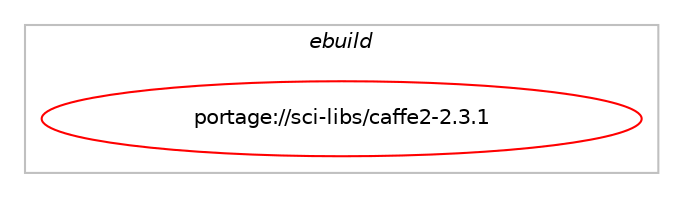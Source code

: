 digraph prolog {

# *************
# Graph options
# *************

newrank=true;
concentrate=true;
compound=true;
graph [rankdir=LR,fontname=Helvetica,fontsize=10,ranksep=1.5];#, ranksep=2.5, nodesep=0.2];
edge  [arrowhead=vee];
node  [fontname=Helvetica,fontsize=10];

# **********
# The ebuild
# **********

subgraph cluster_leftcol {
color=gray;
label=<<i>ebuild</i>>;
id [label="portage://sci-libs/caffe2-2.3.1", color=red, width=4, href="../sci-libs/caffe2-2.3.1.svg"];
}

# ****************
# The dependencies
# ****************

subgraph cluster_midcol {
color=gray;
label=<<i>dependencies</i>>;
subgraph cluster_compile {
fillcolor="#eeeeee";
style=filled;
label=<<i>compile</i>>;
# *** BEGIN UNKNOWN DEPENDENCY TYPE (TODO) ***
# id -> equal(use_conditional_group(positive,cuda,portage://sci-libs/caffe2-2.3.1,[package_dependency(portage://sci-libs/caffe2-2.3.1,install,no,dev-libs,cudnn,none,[,,],[],[]),package_dependency(portage://sci-libs/caffe2-2.3.1,install,no,dev-libs,cudnn-frontend,greaterequal,[1.0.3,,,1.0.3],[slot(0),subslot(8)],[]),package_dependency(portage://sci-libs/caffe2-2.3.1,install,no,dev-util,nvidia-cuda-toolkit,smaller,[12.4.0,,,12.4.0],any_same_slot,[use(enable(profiler),none)])]))
# *** END UNKNOWN DEPENDENCY TYPE (TODO) ***

# *** BEGIN UNKNOWN DEPENDENCY TYPE (TODO) ***
# id -> equal(use_conditional_group(positive,cuda,portage://sci-libs/caffe2-2.3.1,[package_dependency(portage://sci-libs/caffe2-2.3.1,install,no,dev-libs,cutlass,greaterequal,[3.4.1,,,3.4.1],[],[])]))
# *** END UNKNOWN DEPENDENCY TYPE (TODO) ***

# *** BEGIN UNKNOWN DEPENDENCY TYPE (TODO) ***
# id -> equal(use_conditional_group(positive,distributed,portage://sci-libs/caffe2-2.3.1,[package_dependency(portage://sci-libs/caffe2-2.3.1,install,no,sci-libs,tensorpipe,none,[,,],[],[use(optenable(cuda),none)])]))
# *** END UNKNOWN DEPENDENCY TYPE (TODO) ***

# *** BEGIN UNKNOWN DEPENDENCY TYPE (TODO) ***
# id -> equal(use_conditional_group(positive,fbgemm,portage://sci-libs/caffe2-2.3.1,[package_dependency(portage://sci-libs/caffe2-2.3.1,install,no,dev-libs,FBGEMM,greaterequal,[2023.12.01,,,2023.12.01],[],[])]))
# *** END UNKNOWN DEPENDENCY TYPE (TODO) ***

# *** BEGIN UNKNOWN DEPENDENCY TYPE (TODO) ***
# id -> equal(use_conditional_group(positive,ffmpeg,portage://sci-libs/caffe2-2.3.1,[package_dependency(portage://sci-libs/caffe2-2.3.1,install,no,media-video,ffmpeg,none,[,,],any_same_slot,[])]))
# *** END UNKNOWN DEPENDENCY TYPE (TODO) ***

# *** BEGIN UNKNOWN DEPENDENCY TYPE (TODO) ***
# id -> equal(use_conditional_group(positive,gloo,portage://sci-libs/caffe2-2.3.1,[package_dependency(portage://sci-libs/caffe2-2.3.1,install,no,sci-libs,gloo,none,[,,],[],[use(optenable(cuda),none)])]))
# *** END UNKNOWN DEPENDENCY TYPE (TODO) ***

# *** BEGIN UNKNOWN DEPENDENCY TYPE (TODO) ***
# id -> equal(use_conditional_group(positive,mkl,portage://sci-libs/caffe2-2.3.1,[package_dependency(portage://sci-libs/caffe2-2.3.1,install,no,sci-libs,mkl,none,[,,],[],[])]))
# *** END UNKNOWN DEPENDENCY TYPE (TODO) ***

# *** BEGIN UNKNOWN DEPENDENCY TYPE (TODO) ***
# id -> equal(use_conditional_group(positive,mpi,portage://sci-libs/caffe2-2.3.1,[package_dependency(portage://sci-libs/caffe2-2.3.1,install,no,virtual,mpi,none,[,,],[],[])]))
# *** END UNKNOWN DEPENDENCY TYPE (TODO) ***

# *** BEGIN UNKNOWN DEPENDENCY TYPE (TODO) ***
# id -> equal(use_conditional_group(positive,nnpack,portage://sci-libs/caffe2-2.3.1,[package_dependency(portage://sci-libs/caffe2-2.3.1,install,no,sci-libs,NNPACK,none,[,,],[],[])]))
# *** END UNKNOWN DEPENDENCY TYPE (TODO) ***

# *** BEGIN UNKNOWN DEPENDENCY TYPE (TODO) ***
# id -> equal(use_conditional_group(positive,numpy,portage://sci-libs/caffe2-2.3.1,[use_conditional_group(positive,python_single_target_python3_10,portage://sci-libs/caffe2-2.3.1,[package_dependency(portage://sci-libs/caffe2-2.3.1,install,no,dev-python,numpy,none,[,,],[],[use(enable(python_targets_python3_10),negative)])]),use_conditional_group(positive,python_single_target_python3_11,portage://sci-libs/caffe2-2.3.1,[package_dependency(portage://sci-libs/caffe2-2.3.1,install,no,dev-python,numpy,none,[,,],[],[use(enable(python_targets_python3_11),negative)])]),use_conditional_group(positive,python_single_target_python3_12,portage://sci-libs/caffe2-2.3.1,[package_dependency(portage://sci-libs/caffe2-2.3.1,install,no,dev-python,numpy,none,[,,],[],[use(enable(python_targets_python3_12),negative)])])]))
# *** END UNKNOWN DEPENDENCY TYPE (TODO) ***

# *** BEGIN UNKNOWN DEPENDENCY TYPE (TODO) ***
# id -> equal(use_conditional_group(positive,onednn,portage://sci-libs/caffe2-2.3.1,[package_dependency(portage://sci-libs/caffe2-2.3.1,install,no,dev-libs,oneDNN,none,[,,],[],[])]))
# *** END UNKNOWN DEPENDENCY TYPE (TODO) ***

# *** BEGIN UNKNOWN DEPENDENCY TYPE (TODO) ***
# id -> equal(use_conditional_group(positive,onednn,portage://sci-libs/caffe2-2.3.1,[package_dependency(portage://sci-libs/caffe2-2.3.1,install,no,sci-libs,ideep,none,[,,],[],[])]))
# *** END UNKNOWN DEPENDENCY TYPE (TODO) ***

# *** BEGIN UNKNOWN DEPENDENCY TYPE (TODO) ***
# id -> equal(use_conditional_group(positive,openblas,portage://sci-libs/caffe2-2.3.1,[package_dependency(portage://sci-libs/caffe2-2.3.1,install,no,sci-libs,openblas,none,[,,],[],[])]))
# *** END UNKNOWN DEPENDENCY TYPE (TODO) ***

# *** BEGIN UNKNOWN DEPENDENCY TYPE (TODO) ***
# id -> equal(use_conditional_group(positive,opencl,portage://sci-libs/caffe2-2.3.1,[package_dependency(portage://sci-libs/caffe2-2.3.1,install,no,virtual,opencl,none,[,,],[],[])]))
# *** END UNKNOWN DEPENDENCY TYPE (TODO) ***

# *** BEGIN UNKNOWN DEPENDENCY TYPE (TODO) ***
# id -> equal(use_conditional_group(positive,opencv,portage://sci-libs/caffe2-2.3.1,[package_dependency(portage://sci-libs/caffe2-2.3.1,install,no,media-libs,opencv,none,[,,],any_same_slot,[])]))
# *** END UNKNOWN DEPENDENCY TYPE (TODO) ***

# *** BEGIN UNKNOWN DEPENDENCY TYPE (TODO) ***
# id -> equal(use_conditional_group(positive,python_single_target_python3_10,portage://sci-libs/caffe2-2.3.1,[package_dependency(portage://sci-libs/caffe2-2.3.1,install,no,dev-lang,python,none,[,,],[slot(3.10)],[])]))
# *** END UNKNOWN DEPENDENCY TYPE (TODO) ***

# *** BEGIN UNKNOWN DEPENDENCY TYPE (TODO) ***
# id -> equal(use_conditional_group(positive,python_single_target_python3_10,portage://sci-libs/caffe2-2.3.1,[package_dependency(portage://sci-libs/caffe2-2.3.1,install,no,dev-python,pyyaml,none,[,,],[],[use(enable(python_targets_python3_10),negative)]),package_dependency(portage://sci-libs/caffe2-2.3.1,install,no,dev-python,pybind11,none,[,,],[],[use(enable(python_targets_python3_10),negative)]),package_dependency(portage://sci-libs/caffe2-2.3.1,install,no,dev-python,typing-extensions,none,[,,],[],[use(enable(python_targets_python3_10),negative)])]))
# *** END UNKNOWN DEPENDENCY TYPE (TODO) ***

# *** BEGIN UNKNOWN DEPENDENCY TYPE (TODO) ***
# id -> equal(use_conditional_group(positive,python_single_target_python3_11,portage://sci-libs/caffe2-2.3.1,[package_dependency(portage://sci-libs/caffe2-2.3.1,install,no,dev-lang,python,none,[,,],[slot(3.11)],[])]))
# *** END UNKNOWN DEPENDENCY TYPE (TODO) ***

# *** BEGIN UNKNOWN DEPENDENCY TYPE (TODO) ***
# id -> equal(use_conditional_group(positive,python_single_target_python3_11,portage://sci-libs/caffe2-2.3.1,[package_dependency(portage://sci-libs/caffe2-2.3.1,install,no,dev-python,pyyaml,none,[,,],[],[use(enable(python_targets_python3_11),negative)]),package_dependency(portage://sci-libs/caffe2-2.3.1,install,no,dev-python,pybind11,none,[,,],[],[use(enable(python_targets_python3_11),negative)]),package_dependency(portage://sci-libs/caffe2-2.3.1,install,no,dev-python,typing-extensions,none,[,,],[],[use(enable(python_targets_python3_11),negative)])]))
# *** END UNKNOWN DEPENDENCY TYPE (TODO) ***

# *** BEGIN UNKNOWN DEPENDENCY TYPE (TODO) ***
# id -> equal(use_conditional_group(positive,python_single_target_python3_12,portage://sci-libs/caffe2-2.3.1,[package_dependency(portage://sci-libs/caffe2-2.3.1,install,no,dev-lang,python,none,[,,],[slot(3.12)],[])]))
# *** END UNKNOWN DEPENDENCY TYPE (TODO) ***

# *** BEGIN UNKNOWN DEPENDENCY TYPE (TODO) ***
# id -> equal(use_conditional_group(positive,python_single_target_python3_12,portage://sci-libs/caffe2-2.3.1,[package_dependency(portage://sci-libs/caffe2-2.3.1,install,no,dev-python,pyyaml,none,[,,],[],[use(enable(python_targets_python3_12),negative)]),package_dependency(portage://sci-libs/caffe2-2.3.1,install,no,dev-python,pybind11,none,[,,],[],[use(enable(python_targets_python3_12),negative)]),package_dependency(portage://sci-libs/caffe2-2.3.1,install,no,dev-python,typing-extensions,none,[,,],[],[use(enable(python_targets_python3_12),negative)])]))
# *** END UNKNOWN DEPENDENCY TYPE (TODO) ***

# *** BEGIN UNKNOWN DEPENDENCY TYPE (TODO) ***
# id -> equal(use_conditional_group(positive,qnnpack,portage://sci-libs/caffe2-2.3.1,[package_dependency(portage://sci-libs/caffe2-2.3.1,install,no,sci-libs,QNNPACK,none,[,,],[],[])]))
# *** END UNKNOWN DEPENDENCY TYPE (TODO) ***

# *** BEGIN UNKNOWN DEPENDENCY TYPE (TODO) ***
# id -> equal(use_conditional_group(positive,rocm,portage://sci-libs/caffe2-2.3.1,[package_dependency(portage://sci-libs/caffe2-2.3.1,install,no,dev-util,hip,equal,[6.1*,,,6.1*],[],[]),package_dependency(portage://sci-libs/caffe2-2.3.1,install,no,dev-libs,rccl,equal,[6.1*,,,6.1*],[],[use(optenable(amdgpu_targets_gfx906),negative),use(optenable(amdgpu_targets_gfx908),negative),use(optenable(amdgpu_targets_gfx90a),negative),use(optenable(amdgpu_targets_gfx942),negative),use(optenable(amdgpu_targets_gfx1030),negative),use(optenable(amdgpu_targets_gfx1100),negative),use(optenable(amdgpu_targets_gfx803),negative),use(optenable(amdgpu_targets_gfx900),negative),use(optenable(amdgpu_targets_gfx940),negative),use(optenable(amdgpu_targets_gfx941),negative),use(optenable(amdgpu_targets_gfx1010),negative),use(optenable(amdgpu_targets_gfx1011),negative),use(optenable(amdgpu_targets_gfx1012),negative),use(optenable(amdgpu_targets_gfx1031),negative),use(optenable(amdgpu_targets_gfx1101),negative),use(optenable(amdgpu_targets_gfx1102),negative)]),package_dependency(portage://sci-libs/caffe2-2.3.1,install,no,sci-libs,rocThrust,equal,[6.1*,,,6.1*],[],[use(optenable(amdgpu_targets_gfx906),negative),use(optenable(amdgpu_targets_gfx908),negative),use(optenable(amdgpu_targets_gfx90a),negative),use(optenable(amdgpu_targets_gfx942),negative),use(optenable(amdgpu_targets_gfx1030),negative),use(optenable(amdgpu_targets_gfx1100),negative),use(optenable(amdgpu_targets_gfx803),negative),use(optenable(amdgpu_targets_gfx900),negative),use(optenable(amdgpu_targets_gfx940),negative),use(optenable(amdgpu_targets_gfx941),negative),use(optenable(amdgpu_targets_gfx1010),negative),use(optenable(amdgpu_targets_gfx1011),negative),use(optenable(amdgpu_targets_gfx1012),negative),use(optenable(amdgpu_targets_gfx1031),negative),use(optenable(amdgpu_targets_gfx1101),negative),use(optenable(amdgpu_targets_gfx1102),negative)]),package_dependency(portage://sci-libs/caffe2-2.3.1,install,no,sci-libs,rocPRIM,equal,[6.1*,,,6.1*],[],[use(optenable(amdgpu_targets_gfx906),negative),use(optenable(amdgpu_targets_gfx908),negative),use(optenable(amdgpu_targets_gfx90a),negative),use(optenable(amdgpu_targets_gfx942),negative),use(optenable(amdgpu_targets_gfx1030),negative),use(optenable(amdgpu_targets_gfx1100),negative),use(optenable(amdgpu_targets_gfx803),negative),use(optenable(amdgpu_targets_gfx900),negative),use(optenable(amdgpu_targets_gfx940),negative),use(optenable(amdgpu_targets_gfx941),negative),use(optenable(amdgpu_targets_gfx1010),negative),use(optenable(amdgpu_targets_gfx1011),negative),use(optenable(amdgpu_targets_gfx1012),negative),use(optenable(amdgpu_targets_gfx1031),negative),use(optenable(amdgpu_targets_gfx1101),negative),use(optenable(amdgpu_targets_gfx1102),negative)]),package_dependency(portage://sci-libs/caffe2-2.3.1,install,no,sci-libs,hipBLAS,equal,[6.1*,,,6.1*],[],[use(optenable(amdgpu_targets_gfx906),negative),use(optenable(amdgpu_targets_gfx908),negative),use(optenable(amdgpu_targets_gfx90a),negative),use(optenable(amdgpu_targets_gfx942),negative),use(optenable(amdgpu_targets_gfx1030),negative),use(optenable(amdgpu_targets_gfx1100),negative),use(optenable(amdgpu_targets_gfx803),negative),use(optenable(amdgpu_targets_gfx900),negative),use(optenable(amdgpu_targets_gfx940),negative),use(optenable(amdgpu_targets_gfx941),negative),use(optenable(amdgpu_targets_gfx1010),negative),use(optenable(amdgpu_targets_gfx1011),negative),use(optenable(amdgpu_targets_gfx1012),negative),use(optenable(amdgpu_targets_gfx1031),negative),use(optenable(amdgpu_targets_gfx1101),negative),use(optenable(amdgpu_targets_gfx1102),negative)]),package_dependency(portage://sci-libs/caffe2-2.3.1,install,no,sci-libs,hipFFT,equal,[6.1*,,,6.1*],[],[use(optenable(amdgpu_targets_gfx906),negative),use(optenable(amdgpu_targets_gfx908),negative),use(optenable(amdgpu_targets_gfx90a),negative),use(optenable(amdgpu_targets_gfx942),negative),use(optenable(amdgpu_targets_gfx1030),negative),use(optenable(amdgpu_targets_gfx1100),negative),use(optenable(amdgpu_targets_gfx803),negative),use(optenable(amdgpu_targets_gfx900),negative),use(optenable(amdgpu_targets_gfx940),negative),use(optenable(amdgpu_targets_gfx941),negative),use(optenable(amdgpu_targets_gfx1010),negative),use(optenable(amdgpu_targets_gfx1011),negative),use(optenable(amdgpu_targets_gfx1012),negative),use(optenable(amdgpu_targets_gfx1031),negative),use(optenable(amdgpu_targets_gfx1101),negative),use(optenable(amdgpu_targets_gfx1102),negative)]),package_dependency(portage://sci-libs/caffe2-2.3.1,install,no,sci-libs,hipSPARSE,equal,[6.1*,,,6.1*],[],[use(optenable(amdgpu_targets_gfx906),negative),use(optenable(amdgpu_targets_gfx908),negative),use(optenable(amdgpu_targets_gfx90a),negative),use(optenable(amdgpu_targets_gfx942),negative),use(optenable(amdgpu_targets_gfx1030),negative),use(optenable(amdgpu_targets_gfx1100),negative),use(optenable(amdgpu_targets_gfx803),negative),use(optenable(amdgpu_targets_gfx900),negative),use(optenable(amdgpu_targets_gfx940),negative),use(optenable(amdgpu_targets_gfx941),negative),use(optenable(amdgpu_targets_gfx1010),negative),use(optenable(amdgpu_targets_gfx1011),negative),use(optenable(amdgpu_targets_gfx1012),negative),use(optenable(amdgpu_targets_gfx1031),negative),use(optenable(amdgpu_targets_gfx1101),negative),use(optenable(amdgpu_targets_gfx1102),negative)]),package_dependency(portage://sci-libs/caffe2-2.3.1,install,no,sci-libs,hipRAND,equal,[6.1*,,,6.1*],[],[use(optenable(amdgpu_targets_gfx906),negative),use(optenable(amdgpu_targets_gfx908),negative),use(optenable(amdgpu_targets_gfx90a),negative),use(optenable(amdgpu_targets_gfx942),negative),use(optenable(amdgpu_targets_gfx1030),negative),use(optenable(amdgpu_targets_gfx1100),negative),use(optenable(amdgpu_targets_gfx803),negative),use(optenable(amdgpu_targets_gfx900),negative),use(optenable(amdgpu_targets_gfx940),negative),use(optenable(amdgpu_targets_gfx941),negative),use(optenable(amdgpu_targets_gfx1010),negative),use(optenable(amdgpu_targets_gfx1011),negative),use(optenable(amdgpu_targets_gfx1012),negative),use(optenable(amdgpu_targets_gfx1031),negative),use(optenable(amdgpu_targets_gfx1101),negative),use(optenable(amdgpu_targets_gfx1102),negative)]),package_dependency(portage://sci-libs/caffe2-2.3.1,install,no,sci-libs,hipCUB,equal,[6.1*,,,6.1*],[],[use(optenable(amdgpu_targets_gfx906),negative),use(optenable(amdgpu_targets_gfx908),negative),use(optenable(amdgpu_targets_gfx90a),negative),use(optenable(amdgpu_targets_gfx942),negative),use(optenable(amdgpu_targets_gfx1030),negative),use(optenable(amdgpu_targets_gfx1100),negative),use(optenable(amdgpu_targets_gfx803),negative),use(optenable(amdgpu_targets_gfx900),negative),use(optenable(amdgpu_targets_gfx940),negative),use(optenable(amdgpu_targets_gfx941),negative),use(optenable(amdgpu_targets_gfx1010),negative),use(optenable(amdgpu_targets_gfx1011),negative),use(optenable(amdgpu_targets_gfx1012),negative),use(optenable(amdgpu_targets_gfx1031),negative),use(optenable(amdgpu_targets_gfx1101),negative),use(optenable(amdgpu_targets_gfx1102),negative)]),package_dependency(portage://sci-libs/caffe2-2.3.1,install,no,sci-libs,hipSOLVER,equal,[6.1*,,,6.1*],[],[use(optenable(amdgpu_targets_gfx906),negative),use(optenable(amdgpu_targets_gfx908),negative),use(optenable(amdgpu_targets_gfx90a),negative),use(optenable(amdgpu_targets_gfx942),negative),use(optenable(amdgpu_targets_gfx1030),negative),use(optenable(amdgpu_targets_gfx1100),negative),use(optenable(amdgpu_targets_gfx803),negative),use(optenable(amdgpu_targets_gfx900),negative),use(optenable(amdgpu_targets_gfx940),negative),use(optenable(amdgpu_targets_gfx941),negative),use(optenable(amdgpu_targets_gfx1010),negative),use(optenable(amdgpu_targets_gfx1011),negative),use(optenable(amdgpu_targets_gfx1012),negative),use(optenable(amdgpu_targets_gfx1031),negative),use(optenable(amdgpu_targets_gfx1101),negative),use(optenable(amdgpu_targets_gfx1102),negative)]),package_dependency(portage://sci-libs/caffe2-2.3.1,install,no,sci-libs,miopen,equal,[6.1*,,,6.1*],[],[use(optenable(amdgpu_targets_gfx906),negative),use(optenable(amdgpu_targets_gfx908),negative),use(optenable(amdgpu_targets_gfx90a),negative),use(optenable(amdgpu_targets_gfx942),negative),use(optenable(amdgpu_targets_gfx1030),negative),use(optenable(amdgpu_targets_gfx1100),negative),use(optenable(amdgpu_targets_gfx803),negative),use(optenable(amdgpu_targets_gfx900),negative),use(optenable(amdgpu_targets_gfx940),negative),use(optenable(amdgpu_targets_gfx941),negative),use(optenable(amdgpu_targets_gfx1010),negative),use(optenable(amdgpu_targets_gfx1011),negative),use(optenable(amdgpu_targets_gfx1012),negative),use(optenable(amdgpu_targets_gfx1031),negative),use(optenable(amdgpu_targets_gfx1101),negative),use(optenable(amdgpu_targets_gfx1102),negative)]),package_dependency(portage://sci-libs/caffe2-2.3.1,install,no,dev-util,roctracer,equal,[6.1*,,,6.1*],[],[use(optenable(amdgpu_targets_gfx906),negative),use(optenable(amdgpu_targets_gfx908),negative),use(optenable(amdgpu_targets_gfx90a),negative),use(optenable(amdgpu_targets_gfx942),negative),use(optenable(amdgpu_targets_gfx1030),negative),use(optenable(amdgpu_targets_gfx1100),negative),use(optenable(amdgpu_targets_gfx803),negative),use(optenable(amdgpu_targets_gfx900),negative),use(optenable(amdgpu_targets_gfx940),negative),use(optenable(amdgpu_targets_gfx941),negative),use(optenable(amdgpu_targets_gfx1010),negative),use(optenable(amdgpu_targets_gfx1011),negative),use(optenable(amdgpu_targets_gfx1012),negative),use(optenable(amdgpu_targets_gfx1031),negative),use(optenable(amdgpu_targets_gfx1101),negative),use(optenable(amdgpu_targets_gfx1102),negative)]),use_conditional_group(positive,amdgpu_targets_gfx90a,portage://sci-libs/caffe2-2.3.1,[package_dependency(portage://sci-libs/caffe2-2.3.1,install,no,sci-libs,hipBLASLt,equal,[6.1*,,,6.1*],[],[use(enable(amdgpu_targets_gfx90a),none)])]),use_conditional_group(positive,amdgpu_targets_gfx940,portage://sci-libs/caffe2-2.3.1,[package_dependency(portage://sci-libs/caffe2-2.3.1,install,no,sci-libs,hipBLASLt,equal,[6.1*,,,6.1*],[],[use(enable(amdgpu_targets_gfx940),none)])]),use_conditional_group(positive,amdgpu_targets_gfx941,portage://sci-libs/caffe2-2.3.1,[package_dependency(portage://sci-libs/caffe2-2.3.1,install,no,sci-libs,hipBLASLt,equal,[6.1*,,,6.1*],[],[use(enable(amdgpu_targets_gfx941),none)])]),use_conditional_group(positive,amdgpu_targets_gfx942,portage://sci-libs/caffe2-2.3.1,[package_dependency(portage://sci-libs/caffe2-2.3.1,install,no,sci-libs,hipBLASLt,equal,[6.1*,,,6.1*],[],[use(enable(amdgpu_targets_gfx942),none)])])]))
# *** END UNKNOWN DEPENDENCY TYPE (TODO) ***

# *** BEGIN UNKNOWN DEPENDENCY TYPE (TODO) ***
# id -> equal(use_conditional_group(positive,xnnpack,portage://sci-libs/caffe2-2.3.1,[package_dependency(portage://sci-libs/caffe2-2.3.1,install,no,sci-libs,XNNPACK,greaterequal,[2022.12.22,,,2022.12.22],[],[])]))
# *** END UNKNOWN DEPENDENCY TYPE (TODO) ***

# *** BEGIN UNKNOWN DEPENDENCY TYPE (TODO) ***
# id -> equal(package_dependency(portage://sci-libs/caffe2-2.3.1,install,no,dev-cpp,gflags,none,[,,],any_same_slot,[]))
# *** END UNKNOWN DEPENDENCY TYPE (TODO) ***

# *** BEGIN UNKNOWN DEPENDENCY TYPE (TODO) ***
# id -> equal(package_dependency(portage://sci-libs/caffe2-2.3.1,install,no,dev-cpp,glog,greaterequal,[0.5.0,,,0.5.0],[],[]))
# *** END UNKNOWN DEPENDENCY TYPE (TODO) ***

# *** BEGIN UNKNOWN DEPENDENCY TYPE (TODO) ***
# id -> equal(package_dependency(portage://sci-libs/caffe2-2.3.1,install,no,dev-libs,FP16,none,[,,],[],[]))
# *** END UNKNOWN DEPENDENCY TYPE (TODO) ***

# *** BEGIN UNKNOWN DEPENDENCY TYPE (TODO) ***
# id -> equal(package_dependency(portage://sci-libs/caffe2-2.3.1,install,no,dev-libs,FXdiv,none,[,,],[],[]))
# *** END UNKNOWN DEPENDENCY TYPE (TODO) ***

# *** BEGIN UNKNOWN DEPENDENCY TYPE (TODO) ***
# id -> equal(package_dependency(portage://sci-libs/caffe2-2.3.1,install,no,dev-libs,cpuinfo,none,[,,],[],[]))
# *** END UNKNOWN DEPENDENCY TYPE (TODO) ***

# *** BEGIN UNKNOWN DEPENDENCY TYPE (TODO) ***
# id -> equal(package_dependency(portage://sci-libs/caffe2-2.3.1,install,no,dev-libs,flatbuffers,none,[,,],[],[]))
# *** END UNKNOWN DEPENDENCY TYPE (TODO) ***

# *** BEGIN UNKNOWN DEPENDENCY TYPE (TODO) ***
# id -> equal(package_dependency(portage://sci-libs/caffe2-2.3.1,install,no,dev-libs,libfmt,none,[,,],[],[]))
# *** END UNKNOWN DEPENDENCY TYPE (TODO) ***

# *** BEGIN UNKNOWN DEPENDENCY TYPE (TODO) ***
# id -> equal(package_dependency(portage://sci-libs/caffe2-2.3.1,install,no,dev-libs,pocketfft,none,[,,],[],[]))
# *** END UNKNOWN DEPENDENCY TYPE (TODO) ***

# *** BEGIN UNKNOWN DEPENDENCY TYPE (TODO) ***
# id -> equal(package_dependency(portage://sci-libs/caffe2-2.3.1,install,no,dev-libs,protobuf,none,[,,],any_same_slot,[]))
# *** END UNKNOWN DEPENDENCY TYPE (TODO) ***

# *** BEGIN UNKNOWN DEPENDENCY TYPE (TODO) ***
# id -> equal(package_dependency(portage://sci-libs/caffe2-2.3.1,install,no,dev-libs,psimd,none,[,,],[],[]))
# *** END UNKNOWN DEPENDENCY TYPE (TODO) ***

# *** BEGIN UNKNOWN DEPENDENCY TYPE (TODO) ***
# id -> equal(package_dependency(portage://sci-libs/caffe2-2.3.1,install,no,dev-libs,pthreadpool,none,[,,],[],[]))
# *** END UNKNOWN DEPENDENCY TYPE (TODO) ***

# *** BEGIN UNKNOWN DEPENDENCY TYPE (TODO) ***
# id -> equal(package_dependency(portage://sci-libs/caffe2-2.3.1,install,no,dev-libs,sleef,none,[,,],[],[]))
# *** END UNKNOWN DEPENDENCY TYPE (TODO) ***

# *** BEGIN UNKNOWN DEPENDENCY TYPE (TODO) ***
# id -> equal(package_dependency(portage://sci-libs/caffe2-2.3.1,install,no,sci-libs,foxi,none,[,,],[],[]))
# *** END UNKNOWN DEPENDENCY TYPE (TODO) ***

# *** BEGIN UNKNOWN DEPENDENCY TYPE (TODO) ***
# id -> equal(package_dependency(portage://sci-libs/caffe2-2.3.1,install,no,sci-libs,kineto,greaterequal,[0.4.0,,_p20231031,0.4.0_p20231031],[],[]))
# *** END UNKNOWN DEPENDENCY TYPE (TODO) ***

# *** BEGIN UNKNOWN DEPENDENCY TYPE (TODO) ***
# id -> equal(package_dependency(portage://sci-libs/caffe2-2.3.1,install,no,sci-libs,onnx,none,[,,],[],[]))
# *** END UNKNOWN DEPENDENCY TYPE (TODO) ***

# *** BEGIN UNKNOWN DEPENDENCY TYPE (TODO) ***
# id -> equal(package_dependency(portage://sci-libs/caffe2-2.3.1,install,no,virtual,lapack,none,[,,],[],[]))
# *** END UNKNOWN DEPENDENCY TYPE (TODO) ***

}
subgraph cluster_compileandrun {
fillcolor="#eeeeee";
style=filled;
label=<<i>compile and run</i>>;
}
subgraph cluster_run {
fillcolor="#eeeeee";
style=filled;
label=<<i>run</i>>;
# *** BEGIN UNKNOWN DEPENDENCY TYPE (TODO) ***
# id -> equal(use_conditional_group(positive,cuda,portage://sci-libs/caffe2-2.3.1,[package_dependency(portage://sci-libs/caffe2-2.3.1,run,no,dev-libs,cudnn,none,[,,],[],[]),package_dependency(portage://sci-libs/caffe2-2.3.1,run,no,dev-libs,cudnn-frontend,greaterequal,[1.0.3,,,1.0.3],[slot(0),subslot(8)],[]),package_dependency(portage://sci-libs/caffe2-2.3.1,run,no,dev-util,nvidia-cuda-toolkit,smaller,[12.4.0,,,12.4.0],any_same_slot,[use(enable(profiler),none)])]))
# *** END UNKNOWN DEPENDENCY TYPE (TODO) ***

# *** BEGIN UNKNOWN DEPENDENCY TYPE (TODO) ***
# id -> equal(use_conditional_group(positive,distributed,portage://sci-libs/caffe2-2.3.1,[package_dependency(portage://sci-libs/caffe2-2.3.1,run,no,sci-libs,tensorpipe,none,[,,],[],[use(optenable(cuda),none)])]))
# *** END UNKNOWN DEPENDENCY TYPE (TODO) ***

# *** BEGIN UNKNOWN DEPENDENCY TYPE (TODO) ***
# id -> equal(use_conditional_group(positive,fbgemm,portage://sci-libs/caffe2-2.3.1,[package_dependency(portage://sci-libs/caffe2-2.3.1,run,no,dev-libs,FBGEMM,greaterequal,[2023.12.01,,,2023.12.01],[],[])]))
# *** END UNKNOWN DEPENDENCY TYPE (TODO) ***

# *** BEGIN UNKNOWN DEPENDENCY TYPE (TODO) ***
# id -> equal(use_conditional_group(positive,ffmpeg,portage://sci-libs/caffe2-2.3.1,[package_dependency(portage://sci-libs/caffe2-2.3.1,run,no,media-video,ffmpeg,none,[,,],any_same_slot,[])]))
# *** END UNKNOWN DEPENDENCY TYPE (TODO) ***

# *** BEGIN UNKNOWN DEPENDENCY TYPE (TODO) ***
# id -> equal(use_conditional_group(positive,gloo,portage://sci-libs/caffe2-2.3.1,[package_dependency(portage://sci-libs/caffe2-2.3.1,run,no,sci-libs,gloo,none,[,,],[],[use(optenable(cuda),none)])]))
# *** END UNKNOWN DEPENDENCY TYPE (TODO) ***

# *** BEGIN UNKNOWN DEPENDENCY TYPE (TODO) ***
# id -> equal(use_conditional_group(positive,mkl,portage://sci-libs/caffe2-2.3.1,[package_dependency(portage://sci-libs/caffe2-2.3.1,run,no,sci-libs,mkl,none,[,,],[],[])]))
# *** END UNKNOWN DEPENDENCY TYPE (TODO) ***

# *** BEGIN UNKNOWN DEPENDENCY TYPE (TODO) ***
# id -> equal(use_conditional_group(positive,mpi,portage://sci-libs/caffe2-2.3.1,[package_dependency(portage://sci-libs/caffe2-2.3.1,run,no,virtual,mpi,none,[,,],[],[])]))
# *** END UNKNOWN DEPENDENCY TYPE (TODO) ***

# *** BEGIN UNKNOWN DEPENDENCY TYPE (TODO) ***
# id -> equal(use_conditional_group(positive,nnpack,portage://sci-libs/caffe2-2.3.1,[package_dependency(portage://sci-libs/caffe2-2.3.1,run,no,sci-libs,NNPACK,none,[,,],[],[])]))
# *** END UNKNOWN DEPENDENCY TYPE (TODO) ***

# *** BEGIN UNKNOWN DEPENDENCY TYPE (TODO) ***
# id -> equal(use_conditional_group(positive,numpy,portage://sci-libs/caffe2-2.3.1,[use_conditional_group(positive,python_single_target_python3_10,portage://sci-libs/caffe2-2.3.1,[package_dependency(portage://sci-libs/caffe2-2.3.1,run,no,dev-python,numpy,none,[,,],[],[use(enable(python_targets_python3_10),negative)])]),use_conditional_group(positive,python_single_target_python3_11,portage://sci-libs/caffe2-2.3.1,[package_dependency(portage://sci-libs/caffe2-2.3.1,run,no,dev-python,numpy,none,[,,],[],[use(enable(python_targets_python3_11),negative)])]),use_conditional_group(positive,python_single_target_python3_12,portage://sci-libs/caffe2-2.3.1,[package_dependency(portage://sci-libs/caffe2-2.3.1,run,no,dev-python,numpy,none,[,,],[],[use(enable(python_targets_python3_12),negative)])])]))
# *** END UNKNOWN DEPENDENCY TYPE (TODO) ***

# *** BEGIN UNKNOWN DEPENDENCY TYPE (TODO) ***
# id -> equal(use_conditional_group(positive,onednn,portage://sci-libs/caffe2-2.3.1,[package_dependency(portage://sci-libs/caffe2-2.3.1,run,no,dev-libs,oneDNN,none,[,,],[],[])]))
# *** END UNKNOWN DEPENDENCY TYPE (TODO) ***

# *** BEGIN UNKNOWN DEPENDENCY TYPE (TODO) ***
# id -> equal(use_conditional_group(positive,openblas,portage://sci-libs/caffe2-2.3.1,[package_dependency(portage://sci-libs/caffe2-2.3.1,run,no,sci-libs,openblas,none,[,,],[],[])]))
# *** END UNKNOWN DEPENDENCY TYPE (TODO) ***

# *** BEGIN UNKNOWN DEPENDENCY TYPE (TODO) ***
# id -> equal(use_conditional_group(positive,opencl,portage://sci-libs/caffe2-2.3.1,[package_dependency(portage://sci-libs/caffe2-2.3.1,run,no,virtual,opencl,none,[,,],[],[])]))
# *** END UNKNOWN DEPENDENCY TYPE (TODO) ***

# *** BEGIN UNKNOWN DEPENDENCY TYPE (TODO) ***
# id -> equal(use_conditional_group(positive,opencv,portage://sci-libs/caffe2-2.3.1,[package_dependency(portage://sci-libs/caffe2-2.3.1,run,no,media-libs,opencv,none,[,,],any_same_slot,[])]))
# *** END UNKNOWN DEPENDENCY TYPE (TODO) ***

# *** BEGIN UNKNOWN DEPENDENCY TYPE (TODO) ***
# id -> equal(use_conditional_group(positive,python_single_target_python3_10,portage://sci-libs/caffe2-2.3.1,[package_dependency(portage://sci-libs/caffe2-2.3.1,run,no,dev-lang,python,none,[,,],[slot(3.10)],[])]))
# *** END UNKNOWN DEPENDENCY TYPE (TODO) ***

# *** BEGIN UNKNOWN DEPENDENCY TYPE (TODO) ***
# id -> equal(use_conditional_group(positive,python_single_target_python3_11,portage://sci-libs/caffe2-2.3.1,[package_dependency(portage://sci-libs/caffe2-2.3.1,run,no,dev-lang,python,none,[,,],[slot(3.11)],[])]))
# *** END UNKNOWN DEPENDENCY TYPE (TODO) ***

# *** BEGIN UNKNOWN DEPENDENCY TYPE (TODO) ***
# id -> equal(use_conditional_group(positive,python_single_target_python3_12,portage://sci-libs/caffe2-2.3.1,[package_dependency(portage://sci-libs/caffe2-2.3.1,run,no,dev-lang,python,none,[,,],[slot(3.12)],[])]))
# *** END UNKNOWN DEPENDENCY TYPE (TODO) ***

# *** BEGIN UNKNOWN DEPENDENCY TYPE (TODO) ***
# id -> equal(use_conditional_group(positive,qnnpack,portage://sci-libs/caffe2-2.3.1,[package_dependency(portage://sci-libs/caffe2-2.3.1,run,no,sci-libs,QNNPACK,none,[,,],[],[])]))
# *** END UNKNOWN DEPENDENCY TYPE (TODO) ***

# *** BEGIN UNKNOWN DEPENDENCY TYPE (TODO) ***
# id -> equal(use_conditional_group(positive,rocm,portage://sci-libs/caffe2-2.3.1,[package_dependency(portage://sci-libs/caffe2-2.3.1,run,no,dev-util,hip,equal,[6.1*,,,6.1*],[],[]),package_dependency(portage://sci-libs/caffe2-2.3.1,run,no,dev-libs,rccl,equal,[6.1*,,,6.1*],[],[use(optenable(amdgpu_targets_gfx906),negative),use(optenable(amdgpu_targets_gfx908),negative),use(optenable(amdgpu_targets_gfx90a),negative),use(optenable(amdgpu_targets_gfx942),negative),use(optenable(amdgpu_targets_gfx1030),negative),use(optenable(amdgpu_targets_gfx1100),negative),use(optenable(amdgpu_targets_gfx803),negative),use(optenable(amdgpu_targets_gfx900),negative),use(optenable(amdgpu_targets_gfx940),negative),use(optenable(amdgpu_targets_gfx941),negative),use(optenable(amdgpu_targets_gfx1010),negative),use(optenable(amdgpu_targets_gfx1011),negative),use(optenable(amdgpu_targets_gfx1012),negative),use(optenable(amdgpu_targets_gfx1031),negative),use(optenable(amdgpu_targets_gfx1101),negative),use(optenable(amdgpu_targets_gfx1102),negative)]),package_dependency(portage://sci-libs/caffe2-2.3.1,run,no,sci-libs,rocThrust,equal,[6.1*,,,6.1*],[],[use(optenable(amdgpu_targets_gfx906),negative),use(optenable(amdgpu_targets_gfx908),negative),use(optenable(amdgpu_targets_gfx90a),negative),use(optenable(amdgpu_targets_gfx942),negative),use(optenable(amdgpu_targets_gfx1030),negative),use(optenable(amdgpu_targets_gfx1100),negative),use(optenable(amdgpu_targets_gfx803),negative),use(optenable(amdgpu_targets_gfx900),negative),use(optenable(amdgpu_targets_gfx940),negative),use(optenable(amdgpu_targets_gfx941),negative),use(optenable(amdgpu_targets_gfx1010),negative),use(optenable(amdgpu_targets_gfx1011),negative),use(optenable(amdgpu_targets_gfx1012),negative),use(optenable(amdgpu_targets_gfx1031),negative),use(optenable(amdgpu_targets_gfx1101),negative),use(optenable(amdgpu_targets_gfx1102),negative)]),package_dependency(portage://sci-libs/caffe2-2.3.1,run,no,sci-libs,rocPRIM,equal,[6.1*,,,6.1*],[],[use(optenable(amdgpu_targets_gfx906),negative),use(optenable(amdgpu_targets_gfx908),negative),use(optenable(amdgpu_targets_gfx90a),negative),use(optenable(amdgpu_targets_gfx942),negative),use(optenable(amdgpu_targets_gfx1030),negative),use(optenable(amdgpu_targets_gfx1100),negative),use(optenable(amdgpu_targets_gfx803),negative),use(optenable(amdgpu_targets_gfx900),negative),use(optenable(amdgpu_targets_gfx940),negative),use(optenable(amdgpu_targets_gfx941),negative),use(optenable(amdgpu_targets_gfx1010),negative),use(optenable(amdgpu_targets_gfx1011),negative),use(optenable(amdgpu_targets_gfx1012),negative),use(optenable(amdgpu_targets_gfx1031),negative),use(optenable(amdgpu_targets_gfx1101),negative),use(optenable(amdgpu_targets_gfx1102),negative)]),package_dependency(portage://sci-libs/caffe2-2.3.1,run,no,sci-libs,hipBLAS,equal,[6.1*,,,6.1*],[],[use(optenable(amdgpu_targets_gfx906),negative),use(optenable(amdgpu_targets_gfx908),negative),use(optenable(amdgpu_targets_gfx90a),negative),use(optenable(amdgpu_targets_gfx942),negative),use(optenable(amdgpu_targets_gfx1030),negative),use(optenable(amdgpu_targets_gfx1100),negative),use(optenable(amdgpu_targets_gfx803),negative),use(optenable(amdgpu_targets_gfx900),negative),use(optenable(amdgpu_targets_gfx940),negative),use(optenable(amdgpu_targets_gfx941),negative),use(optenable(amdgpu_targets_gfx1010),negative),use(optenable(amdgpu_targets_gfx1011),negative),use(optenable(amdgpu_targets_gfx1012),negative),use(optenable(amdgpu_targets_gfx1031),negative),use(optenable(amdgpu_targets_gfx1101),negative),use(optenable(amdgpu_targets_gfx1102),negative)]),package_dependency(portage://sci-libs/caffe2-2.3.1,run,no,sci-libs,hipFFT,equal,[6.1*,,,6.1*],[],[use(optenable(amdgpu_targets_gfx906),negative),use(optenable(amdgpu_targets_gfx908),negative),use(optenable(amdgpu_targets_gfx90a),negative),use(optenable(amdgpu_targets_gfx942),negative),use(optenable(amdgpu_targets_gfx1030),negative),use(optenable(amdgpu_targets_gfx1100),negative),use(optenable(amdgpu_targets_gfx803),negative),use(optenable(amdgpu_targets_gfx900),negative),use(optenable(amdgpu_targets_gfx940),negative),use(optenable(amdgpu_targets_gfx941),negative),use(optenable(amdgpu_targets_gfx1010),negative),use(optenable(amdgpu_targets_gfx1011),negative),use(optenable(amdgpu_targets_gfx1012),negative),use(optenable(amdgpu_targets_gfx1031),negative),use(optenable(amdgpu_targets_gfx1101),negative),use(optenable(amdgpu_targets_gfx1102),negative)]),package_dependency(portage://sci-libs/caffe2-2.3.1,run,no,sci-libs,hipSPARSE,equal,[6.1*,,,6.1*],[],[use(optenable(amdgpu_targets_gfx906),negative),use(optenable(amdgpu_targets_gfx908),negative),use(optenable(amdgpu_targets_gfx90a),negative),use(optenable(amdgpu_targets_gfx942),negative),use(optenable(amdgpu_targets_gfx1030),negative),use(optenable(amdgpu_targets_gfx1100),negative),use(optenable(amdgpu_targets_gfx803),negative),use(optenable(amdgpu_targets_gfx900),negative),use(optenable(amdgpu_targets_gfx940),negative),use(optenable(amdgpu_targets_gfx941),negative),use(optenable(amdgpu_targets_gfx1010),negative),use(optenable(amdgpu_targets_gfx1011),negative),use(optenable(amdgpu_targets_gfx1012),negative),use(optenable(amdgpu_targets_gfx1031),negative),use(optenable(amdgpu_targets_gfx1101),negative),use(optenable(amdgpu_targets_gfx1102),negative)]),package_dependency(portage://sci-libs/caffe2-2.3.1,run,no,sci-libs,hipRAND,equal,[6.1*,,,6.1*],[],[use(optenable(amdgpu_targets_gfx906),negative),use(optenable(amdgpu_targets_gfx908),negative),use(optenable(amdgpu_targets_gfx90a),negative),use(optenable(amdgpu_targets_gfx942),negative),use(optenable(amdgpu_targets_gfx1030),negative),use(optenable(amdgpu_targets_gfx1100),negative),use(optenable(amdgpu_targets_gfx803),negative),use(optenable(amdgpu_targets_gfx900),negative),use(optenable(amdgpu_targets_gfx940),negative),use(optenable(amdgpu_targets_gfx941),negative),use(optenable(amdgpu_targets_gfx1010),negative),use(optenable(amdgpu_targets_gfx1011),negative),use(optenable(amdgpu_targets_gfx1012),negative),use(optenable(amdgpu_targets_gfx1031),negative),use(optenable(amdgpu_targets_gfx1101),negative),use(optenable(amdgpu_targets_gfx1102),negative)]),package_dependency(portage://sci-libs/caffe2-2.3.1,run,no,sci-libs,hipCUB,equal,[6.1*,,,6.1*],[],[use(optenable(amdgpu_targets_gfx906),negative),use(optenable(amdgpu_targets_gfx908),negative),use(optenable(amdgpu_targets_gfx90a),negative),use(optenable(amdgpu_targets_gfx942),negative),use(optenable(amdgpu_targets_gfx1030),negative),use(optenable(amdgpu_targets_gfx1100),negative),use(optenable(amdgpu_targets_gfx803),negative),use(optenable(amdgpu_targets_gfx900),negative),use(optenable(amdgpu_targets_gfx940),negative),use(optenable(amdgpu_targets_gfx941),negative),use(optenable(amdgpu_targets_gfx1010),negative),use(optenable(amdgpu_targets_gfx1011),negative),use(optenable(amdgpu_targets_gfx1012),negative),use(optenable(amdgpu_targets_gfx1031),negative),use(optenable(amdgpu_targets_gfx1101),negative),use(optenable(amdgpu_targets_gfx1102),negative)]),package_dependency(portage://sci-libs/caffe2-2.3.1,run,no,sci-libs,hipSOLVER,equal,[6.1*,,,6.1*],[],[use(optenable(amdgpu_targets_gfx906),negative),use(optenable(amdgpu_targets_gfx908),negative),use(optenable(amdgpu_targets_gfx90a),negative),use(optenable(amdgpu_targets_gfx942),negative),use(optenable(amdgpu_targets_gfx1030),negative),use(optenable(amdgpu_targets_gfx1100),negative),use(optenable(amdgpu_targets_gfx803),negative),use(optenable(amdgpu_targets_gfx900),negative),use(optenable(amdgpu_targets_gfx940),negative),use(optenable(amdgpu_targets_gfx941),negative),use(optenable(amdgpu_targets_gfx1010),negative),use(optenable(amdgpu_targets_gfx1011),negative),use(optenable(amdgpu_targets_gfx1012),negative),use(optenable(amdgpu_targets_gfx1031),negative),use(optenable(amdgpu_targets_gfx1101),negative),use(optenable(amdgpu_targets_gfx1102),negative)]),package_dependency(portage://sci-libs/caffe2-2.3.1,run,no,sci-libs,miopen,equal,[6.1*,,,6.1*],[],[use(optenable(amdgpu_targets_gfx906),negative),use(optenable(amdgpu_targets_gfx908),negative),use(optenable(amdgpu_targets_gfx90a),negative),use(optenable(amdgpu_targets_gfx942),negative),use(optenable(amdgpu_targets_gfx1030),negative),use(optenable(amdgpu_targets_gfx1100),negative),use(optenable(amdgpu_targets_gfx803),negative),use(optenable(amdgpu_targets_gfx900),negative),use(optenable(amdgpu_targets_gfx940),negative),use(optenable(amdgpu_targets_gfx941),negative),use(optenable(amdgpu_targets_gfx1010),negative),use(optenable(amdgpu_targets_gfx1011),negative),use(optenable(amdgpu_targets_gfx1012),negative),use(optenable(amdgpu_targets_gfx1031),negative),use(optenable(amdgpu_targets_gfx1101),negative),use(optenable(amdgpu_targets_gfx1102),negative)]),package_dependency(portage://sci-libs/caffe2-2.3.1,run,no,dev-util,roctracer,equal,[6.1*,,,6.1*],[],[use(optenable(amdgpu_targets_gfx906),negative),use(optenable(amdgpu_targets_gfx908),negative),use(optenable(amdgpu_targets_gfx90a),negative),use(optenable(amdgpu_targets_gfx942),negative),use(optenable(amdgpu_targets_gfx1030),negative),use(optenable(amdgpu_targets_gfx1100),negative),use(optenable(amdgpu_targets_gfx803),negative),use(optenable(amdgpu_targets_gfx900),negative),use(optenable(amdgpu_targets_gfx940),negative),use(optenable(amdgpu_targets_gfx941),negative),use(optenable(amdgpu_targets_gfx1010),negative),use(optenable(amdgpu_targets_gfx1011),negative),use(optenable(amdgpu_targets_gfx1012),negative),use(optenable(amdgpu_targets_gfx1031),negative),use(optenable(amdgpu_targets_gfx1101),negative),use(optenable(amdgpu_targets_gfx1102),negative)]),use_conditional_group(positive,amdgpu_targets_gfx90a,portage://sci-libs/caffe2-2.3.1,[package_dependency(portage://sci-libs/caffe2-2.3.1,run,no,sci-libs,hipBLASLt,equal,[6.1*,,,6.1*],[],[use(enable(amdgpu_targets_gfx90a),none)])]),use_conditional_group(positive,amdgpu_targets_gfx940,portage://sci-libs/caffe2-2.3.1,[package_dependency(portage://sci-libs/caffe2-2.3.1,run,no,sci-libs,hipBLASLt,equal,[6.1*,,,6.1*],[],[use(enable(amdgpu_targets_gfx940),none)])]),use_conditional_group(positive,amdgpu_targets_gfx941,portage://sci-libs/caffe2-2.3.1,[package_dependency(portage://sci-libs/caffe2-2.3.1,run,no,sci-libs,hipBLASLt,equal,[6.1*,,,6.1*],[],[use(enable(amdgpu_targets_gfx941),none)])]),use_conditional_group(positive,amdgpu_targets_gfx942,portage://sci-libs/caffe2-2.3.1,[package_dependency(portage://sci-libs/caffe2-2.3.1,run,no,sci-libs,hipBLASLt,equal,[6.1*,,,6.1*],[],[use(enable(amdgpu_targets_gfx942),none)])])]))
# *** END UNKNOWN DEPENDENCY TYPE (TODO) ***

# *** BEGIN UNKNOWN DEPENDENCY TYPE (TODO) ***
# id -> equal(use_conditional_group(positive,xnnpack,portage://sci-libs/caffe2-2.3.1,[package_dependency(portage://sci-libs/caffe2-2.3.1,run,no,sci-libs,XNNPACK,greaterequal,[2022.12.22,,,2022.12.22],[],[])]))
# *** END UNKNOWN DEPENDENCY TYPE (TODO) ***

# *** BEGIN UNKNOWN DEPENDENCY TYPE (TODO) ***
# id -> equal(package_dependency(portage://sci-libs/caffe2-2.3.1,run,no,dev-cpp,gflags,none,[,,],any_same_slot,[]))
# *** END UNKNOWN DEPENDENCY TYPE (TODO) ***

# *** BEGIN UNKNOWN DEPENDENCY TYPE (TODO) ***
# id -> equal(package_dependency(portage://sci-libs/caffe2-2.3.1,run,no,dev-cpp,glog,greaterequal,[0.5.0,,,0.5.0],[],[]))
# *** END UNKNOWN DEPENDENCY TYPE (TODO) ***

# *** BEGIN UNKNOWN DEPENDENCY TYPE (TODO) ***
# id -> equal(package_dependency(portage://sci-libs/caffe2-2.3.1,run,no,dev-libs,cpuinfo,none,[,,],[],[]))
# *** END UNKNOWN DEPENDENCY TYPE (TODO) ***

# *** BEGIN UNKNOWN DEPENDENCY TYPE (TODO) ***
# id -> equal(package_dependency(portage://sci-libs/caffe2-2.3.1,run,no,dev-libs,libfmt,none,[,,],[],[]))
# *** END UNKNOWN DEPENDENCY TYPE (TODO) ***

# *** BEGIN UNKNOWN DEPENDENCY TYPE (TODO) ***
# id -> equal(package_dependency(portage://sci-libs/caffe2-2.3.1,run,no,dev-libs,protobuf,none,[,,],any_same_slot,[]))
# *** END UNKNOWN DEPENDENCY TYPE (TODO) ***

# *** BEGIN UNKNOWN DEPENDENCY TYPE (TODO) ***
# id -> equal(package_dependency(portage://sci-libs/caffe2-2.3.1,run,no,dev-libs,pthreadpool,none,[,,],[],[]))
# *** END UNKNOWN DEPENDENCY TYPE (TODO) ***

# *** BEGIN UNKNOWN DEPENDENCY TYPE (TODO) ***
# id -> equal(package_dependency(portage://sci-libs/caffe2-2.3.1,run,no,dev-libs,sleef,none,[,,],[],[]))
# *** END UNKNOWN DEPENDENCY TYPE (TODO) ***

# *** BEGIN UNKNOWN DEPENDENCY TYPE (TODO) ***
# id -> equal(package_dependency(portage://sci-libs/caffe2-2.3.1,run,no,sci-libs,foxi,none,[,,],[],[]))
# *** END UNKNOWN DEPENDENCY TYPE (TODO) ***

# *** BEGIN UNKNOWN DEPENDENCY TYPE (TODO) ***
# id -> equal(package_dependency(portage://sci-libs/caffe2-2.3.1,run,no,sci-libs,onnx,none,[,,],[],[]))
# *** END UNKNOWN DEPENDENCY TYPE (TODO) ***

# *** BEGIN UNKNOWN DEPENDENCY TYPE (TODO) ***
# id -> equal(package_dependency(portage://sci-libs/caffe2-2.3.1,run,no,virtual,lapack,none,[,,],[],[]))
# *** END UNKNOWN DEPENDENCY TYPE (TODO) ***

}
}

# **************
# The candidates
# **************

subgraph cluster_choices {
rank=same;
color=gray;
label=<<i>candidates</i>>;

}

}
